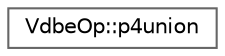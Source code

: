 digraph "Gráfico de Hierarquia de Classes"
{
 // LATEX_PDF_SIZE
  bgcolor="transparent";
  edge [fontname=Helvetica,fontsize=10,labelfontname=Helvetica,labelfontsize=10];
  node [fontname=Helvetica,fontsize=10,shape=box,height=0.2,width=0.4];
  rankdir="LR";
  Node0 [id="Node000000",label="VdbeOp::p4union",height=0.2,width=0.4,color="grey40", fillcolor="white", style="filled",URL="$unionVdbeOp_1_1p4union.html",tooltip=" "];
}
